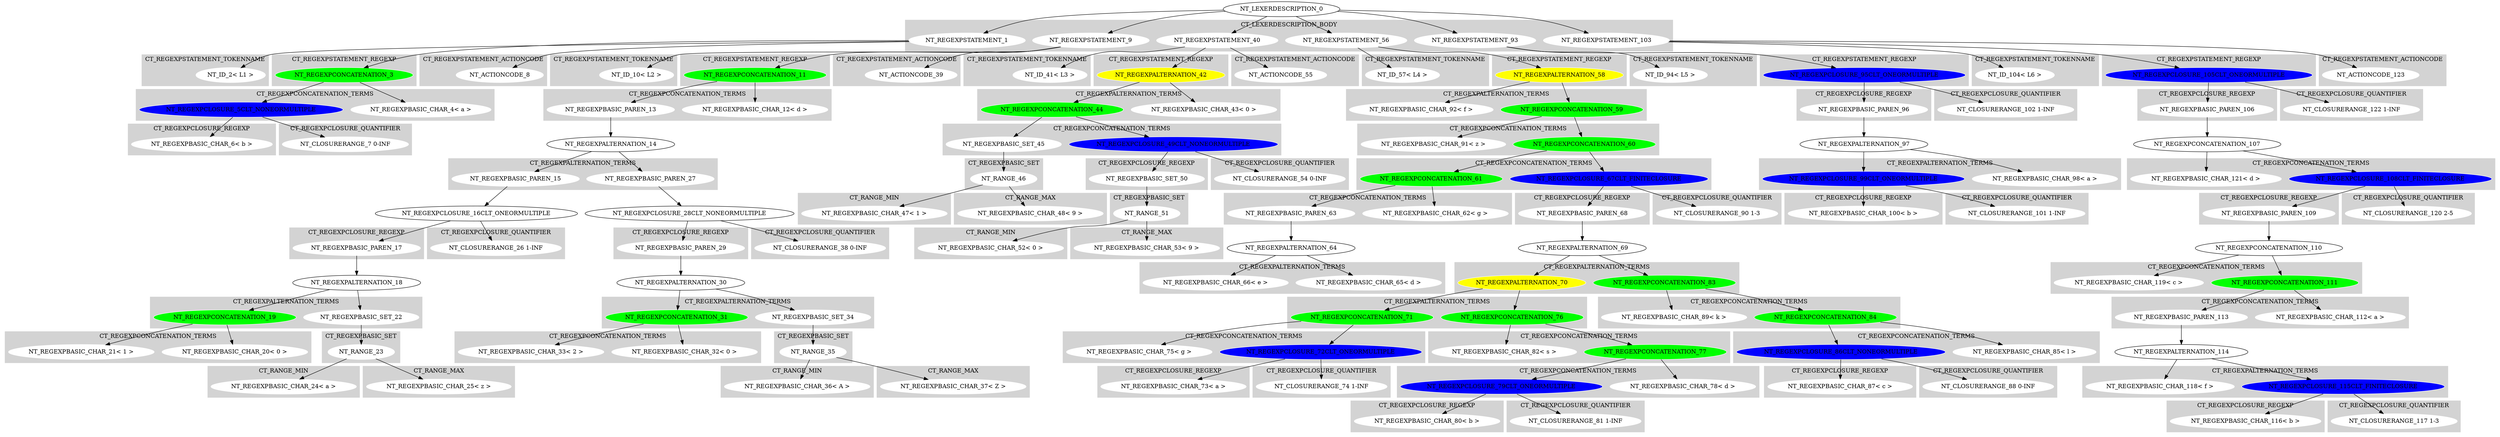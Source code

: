 digraph {

subgraph cluster0 {
 node [style=filled,color=white];
 style=filled;
 color=lightgrey;
 label = "CT_LEXERDESCRIPTION_BODY";

"NT_REGEXPSTATEMENT_1"
"NT_REGEXPSTATEMENT_9"
"NT_REGEXPSTATEMENT_40"
"NT_REGEXPSTATEMENT_56"
"NT_REGEXPSTATEMENT_93"
"NT_REGEXPSTATEMENT_103"
}
"NT_LEXERDESCRIPTION_0"->"NT_REGEXPSTATEMENT_1"
subgraph cluster1 {
 node [style=filled,color=white];
 style=filled;
 color=lightgrey;
 label = "CT_REGEXPSTATEMENT_TOKENNAME";

"NT_ID_2< L1 >"
}
subgraph cluster2 {
 node [style=filled,color=white];
 style=filled;
 color=lightgrey;
 label = "CT_REGEXPSTATEMENT_REGEXP";

"NT_REGEXPCONCATENATION_3"
 [fillcolor = green]
}
subgraph cluster3 {
 node [style=filled,color=white];
 style=filled;
 color=lightgrey;
 label = "CT_REGEXPSTATEMENT_ACTIONCODE";

"NT_ACTIONCODE_8"
}
subgraph cluster4 {
 node [style=filled,color=white];
 style=filled;
 color=lightgrey;
 label = "CT_REGEXPSTATEMENT_TOKENNAME";

}
"NT_REGEXPSTATEMENT_1"->"NT_ID_2< L1 >"
"NT_REGEXPSTATEMENT_1"->"NT_REGEXPCONCATENATION_3"
subgraph cluster5 {
 node [style=filled,color=white];
 style=filled;
 color=lightgrey;
 label = "CT_REGEXPCONCATENATION_TERMS";

"NT_REGEXPBASIC_CHAR_4< a >"
"NT_REGEXPCLOSURE_5CLT_NONEORMULTIPLE"
 [fillcolor = blue]
}
"NT_REGEXPCONCATENATION_3"->"NT_REGEXPBASIC_CHAR_4< a >"
"NT_REGEXPCONCATENATION_3"->"NT_REGEXPCLOSURE_5CLT_NONEORMULTIPLE"
subgraph cluster6 {
 node [style=filled,color=white];
 style=filled;
 color=lightgrey;
 label = "CT_REGEXPCLOSURE_REGEXP";

"NT_REGEXPBASIC_CHAR_6< b >"
}
subgraph cluster7 {
 node [style=filled,color=white];
 style=filled;
 color=lightgrey;
 label = "CT_REGEXPCLOSURE_QUANTIFIER";

"NT_CLOSURERANGE_7 0-INF"
}
"NT_REGEXPCLOSURE_5CLT_NONEORMULTIPLE"->"NT_REGEXPBASIC_CHAR_6< b >"
"NT_REGEXPCLOSURE_5CLT_NONEORMULTIPLE"->"NT_CLOSURERANGE_7 0-INF"
"NT_REGEXPSTATEMENT_1"->"NT_ACTIONCODE_8"
"NT_LEXERDESCRIPTION_0"->"NT_REGEXPSTATEMENT_9"
subgraph cluster8 {
 node [style=filled,color=white];
 style=filled;
 color=lightgrey;
 label = "CT_REGEXPSTATEMENT_TOKENNAME";

"NT_ID_10< L2 >"
}
subgraph cluster9 {
 node [style=filled,color=white];
 style=filled;
 color=lightgrey;
 label = "CT_REGEXPSTATEMENT_REGEXP";

"NT_REGEXPCONCATENATION_11"
 [fillcolor = green]
}
subgraph cluster10 {
 node [style=filled,color=white];
 style=filled;
 color=lightgrey;
 label = "CT_REGEXPSTATEMENT_ACTIONCODE";

"NT_ACTIONCODE_39"
}
subgraph cluster11 {
 node [style=filled,color=white];
 style=filled;
 color=lightgrey;
 label = "CT_REGEXPSTATEMENT_TOKENNAME";

}
"NT_REGEXPSTATEMENT_9"->"NT_ID_10< L2 >"
"NT_REGEXPSTATEMENT_9"->"NT_REGEXPCONCATENATION_11"
subgraph cluster12 {
 node [style=filled,color=white];
 style=filled;
 color=lightgrey;
 label = "CT_REGEXPCONCATENATION_TERMS";

"NT_REGEXPBASIC_CHAR_12< d >"
"NT_REGEXPBASIC_PAREN_13"
}
"NT_REGEXPCONCATENATION_11"->"NT_REGEXPBASIC_CHAR_12< d >"
"NT_REGEXPCONCATENATION_11"->"NT_REGEXPBASIC_PAREN_13"
subgraph cluster13 {
 node [style=filled,color=white];
 style=filled;
 color=lightgrey;
 label = "CT_RGEXPBASIC_PAREN";

}
"NT_REGEXPBASIC_PAREN_13"->"NT_REGEXPALTERNATION_14"
subgraph cluster14 {
 node [style=filled,color=white];
 style=filled;
 color=lightgrey;
 label = "CT_REGEXPALTERNATION_TERMS";

"NT_REGEXPBASIC_PAREN_15"
"NT_REGEXPBASIC_PAREN_27"
}
"NT_REGEXPALTERNATION_14"->"NT_REGEXPBASIC_PAREN_15"
subgraph cluster15 {
 node [style=filled,color=white];
 style=filled;
 color=lightgrey;
 label = "CT_RGEXPBASIC_PAREN";

}
"NT_REGEXPBASIC_PAREN_15"->"NT_REGEXPCLOSURE_16CLT_ONEORMULTIPLE"
subgraph cluster16 {
 node [style=filled,color=white];
 style=filled;
 color=lightgrey;
 label = "CT_REGEXPCLOSURE_REGEXP";

"NT_REGEXPBASIC_PAREN_17"
}
subgraph cluster17 {
 node [style=filled,color=white];
 style=filled;
 color=lightgrey;
 label = "CT_REGEXPCLOSURE_QUANTIFIER";

"NT_CLOSURERANGE_26 1-INF"
}
"NT_REGEXPCLOSURE_16CLT_ONEORMULTIPLE"->"NT_REGEXPBASIC_PAREN_17"
subgraph cluster18 {
 node [style=filled,color=white];
 style=filled;
 color=lightgrey;
 label = "CT_RGEXPBASIC_PAREN";

}
"NT_REGEXPBASIC_PAREN_17"->"NT_REGEXPALTERNATION_18"
subgraph cluster19 {
 node [style=filled,color=white];
 style=filled;
 color=lightgrey;
 label = "CT_REGEXPALTERNATION_TERMS";

"NT_REGEXPCONCATENATION_19"
 [fillcolor = green]"NT_REGEXPBASIC_SET_22"
}
"NT_REGEXPALTERNATION_18"->"NT_REGEXPCONCATENATION_19"
subgraph cluster20 {
 node [style=filled,color=white];
 style=filled;
 color=lightgrey;
 label = "CT_REGEXPCONCATENATION_TERMS";

"NT_REGEXPBASIC_CHAR_20< 0 >"
"NT_REGEXPBASIC_CHAR_21< 1 >"
}
"NT_REGEXPCONCATENATION_19"->"NT_REGEXPBASIC_CHAR_20< 0 >"
"NT_REGEXPCONCATENATION_19"->"NT_REGEXPBASIC_CHAR_21< 1 >"
"NT_REGEXPALTERNATION_18"->"NT_REGEXPBASIC_SET_22"
subgraph cluster21 {
 node [style=filled,color=white];
 style=filled;
 color=lightgrey;
 label = "CT_REGEXPBASIC_SET";

"NT_RANGE_23"
}
"NT_REGEXPBASIC_SET_22"->"NT_RANGE_23"
subgraph cluster22 {
 node [style=filled,color=white];
 style=filled;
 color=lightgrey;
 label = "CT_RANGE_MIN";

"NT_REGEXPBASIC_CHAR_24< a >"
}
subgraph cluster23 {
 node [style=filled,color=white];
 style=filled;
 color=lightgrey;
 label = "CT_RANGE_MAX";

"NT_REGEXPBASIC_CHAR_25< z >"
}
"NT_RANGE_23"->"NT_REGEXPBASIC_CHAR_24< a >"
"NT_RANGE_23"->"NT_REGEXPBASIC_CHAR_25< z >"
"NT_REGEXPCLOSURE_16CLT_ONEORMULTIPLE"->"NT_CLOSURERANGE_26 1-INF"
"NT_REGEXPALTERNATION_14"->"NT_REGEXPBASIC_PAREN_27"
subgraph cluster24 {
 node [style=filled,color=white];
 style=filled;
 color=lightgrey;
 label = "CT_RGEXPBASIC_PAREN";

}
"NT_REGEXPBASIC_PAREN_27"->"NT_REGEXPCLOSURE_28CLT_NONEORMULTIPLE"
subgraph cluster25 {
 node [style=filled,color=white];
 style=filled;
 color=lightgrey;
 label = "CT_REGEXPCLOSURE_REGEXP";

"NT_REGEXPBASIC_PAREN_29"
}
subgraph cluster26 {
 node [style=filled,color=white];
 style=filled;
 color=lightgrey;
 label = "CT_REGEXPCLOSURE_QUANTIFIER";

"NT_CLOSURERANGE_38 0-INF"
}
"NT_REGEXPCLOSURE_28CLT_NONEORMULTIPLE"->"NT_REGEXPBASIC_PAREN_29"
subgraph cluster27 {
 node [style=filled,color=white];
 style=filled;
 color=lightgrey;
 label = "CT_RGEXPBASIC_PAREN";

}
"NT_REGEXPBASIC_PAREN_29"->"NT_REGEXPALTERNATION_30"
subgraph cluster28 {
 node [style=filled,color=white];
 style=filled;
 color=lightgrey;
 label = "CT_REGEXPALTERNATION_TERMS";

"NT_REGEXPCONCATENATION_31"
 [fillcolor = green]"NT_REGEXPBASIC_SET_34"
}
"NT_REGEXPALTERNATION_30"->"NT_REGEXPCONCATENATION_31"
subgraph cluster29 {
 node [style=filled,color=white];
 style=filled;
 color=lightgrey;
 label = "CT_REGEXPCONCATENATION_TERMS";

"NT_REGEXPBASIC_CHAR_32< 0 >"
"NT_REGEXPBASIC_CHAR_33< 2 >"
}
"NT_REGEXPCONCATENATION_31"->"NT_REGEXPBASIC_CHAR_32< 0 >"
"NT_REGEXPCONCATENATION_31"->"NT_REGEXPBASIC_CHAR_33< 2 >"
"NT_REGEXPALTERNATION_30"->"NT_REGEXPBASIC_SET_34"
subgraph cluster30 {
 node [style=filled,color=white];
 style=filled;
 color=lightgrey;
 label = "CT_REGEXPBASIC_SET";

"NT_RANGE_35"
}
"NT_REGEXPBASIC_SET_34"->"NT_RANGE_35"
subgraph cluster31 {
 node [style=filled,color=white];
 style=filled;
 color=lightgrey;
 label = "CT_RANGE_MIN";

"NT_REGEXPBASIC_CHAR_36< A >"
}
subgraph cluster32 {
 node [style=filled,color=white];
 style=filled;
 color=lightgrey;
 label = "CT_RANGE_MAX";

"NT_REGEXPBASIC_CHAR_37< Z >"
}
"NT_RANGE_35"->"NT_REGEXPBASIC_CHAR_36< A >"
"NT_RANGE_35"->"NT_REGEXPBASIC_CHAR_37< Z >"
"NT_REGEXPCLOSURE_28CLT_NONEORMULTIPLE"->"NT_CLOSURERANGE_38 0-INF"
"NT_REGEXPSTATEMENT_9"->"NT_ACTIONCODE_39"
"NT_LEXERDESCRIPTION_0"->"NT_REGEXPSTATEMENT_40"
subgraph cluster33 {
 node [style=filled,color=white];
 style=filled;
 color=lightgrey;
 label = "CT_REGEXPSTATEMENT_TOKENNAME";

"NT_ID_41< L3 >"
}
subgraph cluster34 {
 node [style=filled,color=white];
 style=filled;
 color=lightgrey;
 label = "CT_REGEXPSTATEMENT_REGEXP";

"NT_REGEXPALTERNATION_42"
 [fillcolor = yellow]
}
subgraph cluster35 {
 node [style=filled,color=white];
 style=filled;
 color=lightgrey;
 label = "CT_REGEXPSTATEMENT_ACTIONCODE";

"NT_ACTIONCODE_55"
}
subgraph cluster36 {
 node [style=filled,color=white];
 style=filled;
 color=lightgrey;
 label = "CT_REGEXPSTATEMENT_TOKENNAME";

}
"NT_REGEXPSTATEMENT_40"->"NT_ID_41< L3 >"
"NT_REGEXPSTATEMENT_40"->"NT_REGEXPALTERNATION_42"
subgraph cluster37 {
 node [style=filled,color=white];
 style=filled;
 color=lightgrey;
 label = "CT_REGEXPALTERNATION_TERMS";

"NT_REGEXPBASIC_CHAR_43< 0 >"
"NT_REGEXPCONCATENATION_44"
 [fillcolor = green]}
"NT_REGEXPALTERNATION_42"->"NT_REGEXPBASIC_CHAR_43< 0 >"
"NT_REGEXPALTERNATION_42"->"NT_REGEXPCONCATENATION_44"
subgraph cluster38 {
 node [style=filled,color=white];
 style=filled;
 color=lightgrey;
 label = "CT_REGEXPCONCATENATION_TERMS";

"NT_REGEXPBASIC_SET_45"
"NT_REGEXPCLOSURE_49CLT_NONEORMULTIPLE"
 [fillcolor = blue]
}
"NT_REGEXPCONCATENATION_44"->"NT_REGEXPBASIC_SET_45"
subgraph cluster39 {
 node [style=filled,color=white];
 style=filled;
 color=lightgrey;
 label = "CT_REGEXPBASIC_SET";

"NT_RANGE_46"
}
"NT_REGEXPBASIC_SET_45"->"NT_RANGE_46"
subgraph cluster40 {
 node [style=filled,color=white];
 style=filled;
 color=lightgrey;
 label = "CT_RANGE_MIN";

"NT_REGEXPBASIC_CHAR_47< 1 >"
}
subgraph cluster41 {
 node [style=filled,color=white];
 style=filled;
 color=lightgrey;
 label = "CT_RANGE_MAX";

"NT_REGEXPBASIC_CHAR_48< 9 >"
}
"NT_RANGE_46"->"NT_REGEXPBASIC_CHAR_47< 1 >"
"NT_RANGE_46"->"NT_REGEXPBASIC_CHAR_48< 9 >"
"NT_REGEXPCONCATENATION_44"->"NT_REGEXPCLOSURE_49CLT_NONEORMULTIPLE"
subgraph cluster42 {
 node [style=filled,color=white];
 style=filled;
 color=lightgrey;
 label = "CT_REGEXPCLOSURE_REGEXP";

"NT_REGEXPBASIC_SET_50"
}
subgraph cluster43 {
 node [style=filled,color=white];
 style=filled;
 color=lightgrey;
 label = "CT_REGEXPCLOSURE_QUANTIFIER";

"NT_CLOSURERANGE_54 0-INF"
}
"NT_REGEXPCLOSURE_49CLT_NONEORMULTIPLE"->"NT_REGEXPBASIC_SET_50"
subgraph cluster44 {
 node [style=filled,color=white];
 style=filled;
 color=lightgrey;
 label = "CT_REGEXPBASIC_SET";

"NT_RANGE_51"
}
"NT_REGEXPBASIC_SET_50"->"NT_RANGE_51"
subgraph cluster45 {
 node [style=filled,color=white];
 style=filled;
 color=lightgrey;
 label = "CT_RANGE_MIN";

"NT_REGEXPBASIC_CHAR_52< 0 >"
}
subgraph cluster46 {
 node [style=filled,color=white];
 style=filled;
 color=lightgrey;
 label = "CT_RANGE_MAX";

"NT_REGEXPBASIC_CHAR_53< 9 >"
}
"NT_RANGE_51"->"NT_REGEXPBASIC_CHAR_52< 0 >"
"NT_RANGE_51"->"NT_REGEXPBASIC_CHAR_53< 9 >"
"NT_REGEXPCLOSURE_49CLT_NONEORMULTIPLE"->"NT_CLOSURERANGE_54 0-INF"
"NT_REGEXPSTATEMENT_40"->"NT_ACTIONCODE_55"
"NT_LEXERDESCRIPTION_0"->"NT_REGEXPSTATEMENT_56"
subgraph cluster47 {
 node [style=filled,color=white];
 style=filled;
 color=lightgrey;
 label = "CT_REGEXPSTATEMENT_TOKENNAME";

"NT_ID_57< L4 >"
}
subgraph cluster48 {
 node [style=filled,color=white];
 style=filled;
 color=lightgrey;
 label = "CT_REGEXPSTATEMENT_REGEXP";

"NT_REGEXPALTERNATION_58"
 [fillcolor = yellow]
}
subgraph cluster49 {
 node [style=filled,color=white];
 style=filled;
 color=lightgrey;
 label = "CT_REGEXPSTATEMENT_TOKENNAME";

}
"NT_REGEXPSTATEMENT_56"->"NT_ID_57< L4 >"
"NT_REGEXPSTATEMENT_56"->"NT_REGEXPALTERNATION_58"
subgraph cluster50 {
 node [style=filled,color=white];
 style=filled;
 color=lightgrey;
 label = "CT_REGEXPALTERNATION_TERMS";

"NT_REGEXPCONCATENATION_59"
 [fillcolor = green]"NT_REGEXPBASIC_CHAR_92< f >"
}
"NT_REGEXPALTERNATION_58"->"NT_REGEXPCONCATENATION_59"
subgraph cluster51 {
 node [style=filled,color=white];
 style=filled;
 color=lightgrey;
 label = "CT_REGEXPCONCATENATION_TERMS";

"NT_REGEXPCONCATENATION_60"
 [fillcolor = green]
"NT_REGEXPBASIC_CHAR_91< z >"
}
"NT_REGEXPCONCATENATION_59"->"NT_REGEXPCONCATENATION_60"
subgraph cluster52 {
 node [style=filled,color=white];
 style=filled;
 color=lightgrey;
 label = "CT_REGEXPCONCATENATION_TERMS";

"NT_REGEXPCONCATENATION_61"
 [fillcolor = green]
"NT_REGEXPCLOSURE_67CLT_FINITECLOSURE"
 [fillcolor = blue]
}
"NT_REGEXPCONCATENATION_60"->"NT_REGEXPCONCATENATION_61"
subgraph cluster53 {
 node [style=filled,color=white];
 style=filled;
 color=lightgrey;
 label = "CT_REGEXPCONCATENATION_TERMS";

"NT_REGEXPBASIC_CHAR_62< g >"
"NT_REGEXPBASIC_PAREN_63"
}
"NT_REGEXPCONCATENATION_61"->"NT_REGEXPBASIC_CHAR_62< g >"
"NT_REGEXPCONCATENATION_61"->"NT_REGEXPBASIC_PAREN_63"
subgraph cluster54 {
 node [style=filled,color=white];
 style=filled;
 color=lightgrey;
 label = "CT_RGEXPBASIC_PAREN";

}
"NT_REGEXPBASIC_PAREN_63"->"NT_REGEXPALTERNATION_64"
subgraph cluster55 {
 node [style=filled,color=white];
 style=filled;
 color=lightgrey;
 label = "CT_REGEXPALTERNATION_TERMS";

"NT_REGEXPBASIC_CHAR_65< d >"
"NT_REGEXPBASIC_CHAR_66< e >"
}
"NT_REGEXPALTERNATION_64"->"NT_REGEXPBASIC_CHAR_65< d >"
"NT_REGEXPALTERNATION_64"->"NT_REGEXPBASIC_CHAR_66< e >"
"NT_REGEXPCONCATENATION_60"->"NT_REGEXPCLOSURE_67CLT_FINITECLOSURE"
subgraph cluster56 {
 node [style=filled,color=white];
 style=filled;
 color=lightgrey;
 label = "CT_REGEXPCLOSURE_REGEXP";

"NT_REGEXPBASIC_PAREN_68"
}
subgraph cluster57 {
 node [style=filled,color=white];
 style=filled;
 color=lightgrey;
 label = "CT_REGEXPCLOSURE_QUANTIFIER";

"NT_CLOSURERANGE_90 1-3"
}
"NT_REGEXPCLOSURE_67CLT_FINITECLOSURE"->"NT_REGEXPBASIC_PAREN_68"
subgraph cluster58 {
 node [style=filled,color=white];
 style=filled;
 color=lightgrey;
 label = "CT_RGEXPBASIC_PAREN";

}
"NT_REGEXPBASIC_PAREN_68"->"NT_REGEXPALTERNATION_69"
subgraph cluster59 {
 node [style=filled,color=white];
 style=filled;
 color=lightgrey;
 label = "CT_REGEXPALTERNATION_TERMS";

"NT_REGEXPALTERNATION_70"
 [fillcolor = yellow]"NT_REGEXPCONCATENATION_83"
 [fillcolor = green]}
"NT_REGEXPALTERNATION_69"->"NT_REGEXPALTERNATION_70"
subgraph cluster60 {
 node [style=filled,color=white];
 style=filled;
 color=lightgrey;
 label = "CT_REGEXPALTERNATION_TERMS";

"NT_REGEXPCONCATENATION_71"
 [fillcolor = green]"NT_REGEXPCONCATENATION_76"
 [fillcolor = green]}
"NT_REGEXPALTERNATION_70"->"NT_REGEXPCONCATENATION_71"
subgraph cluster61 {
 node [style=filled,color=white];
 style=filled;
 color=lightgrey;
 label = "CT_REGEXPCONCATENATION_TERMS";

"NT_REGEXPCLOSURE_72CLT_ONEORMULTIPLE"
 [fillcolor = blue]
"NT_REGEXPBASIC_CHAR_75< g >"
}
"NT_REGEXPCONCATENATION_71"->"NT_REGEXPCLOSURE_72CLT_ONEORMULTIPLE"
subgraph cluster62 {
 node [style=filled,color=white];
 style=filled;
 color=lightgrey;
 label = "CT_REGEXPCLOSURE_REGEXP";

"NT_REGEXPBASIC_CHAR_73< a >"
}
subgraph cluster63 {
 node [style=filled,color=white];
 style=filled;
 color=lightgrey;
 label = "CT_REGEXPCLOSURE_QUANTIFIER";

"NT_CLOSURERANGE_74 1-INF"
}
"NT_REGEXPCLOSURE_72CLT_ONEORMULTIPLE"->"NT_REGEXPBASIC_CHAR_73< a >"
"NT_REGEXPCLOSURE_72CLT_ONEORMULTIPLE"->"NT_CLOSURERANGE_74 1-INF"
"NT_REGEXPCONCATENATION_71"->"NT_REGEXPBASIC_CHAR_75< g >"
"NT_REGEXPALTERNATION_70"->"NT_REGEXPCONCATENATION_76"
subgraph cluster64 {
 node [style=filled,color=white];
 style=filled;
 color=lightgrey;
 label = "CT_REGEXPCONCATENATION_TERMS";

"NT_REGEXPCONCATENATION_77"
 [fillcolor = green]
"NT_REGEXPBASIC_CHAR_82< s >"
}
"NT_REGEXPCONCATENATION_76"->"NT_REGEXPCONCATENATION_77"
subgraph cluster65 {
 node [style=filled,color=white];
 style=filled;
 color=lightgrey;
 label = "CT_REGEXPCONCATENATION_TERMS";

"NT_REGEXPBASIC_CHAR_78< d >"
"NT_REGEXPCLOSURE_79CLT_ONEORMULTIPLE"
 [fillcolor = blue]
}
"NT_REGEXPCONCATENATION_77"->"NT_REGEXPBASIC_CHAR_78< d >"
"NT_REGEXPCONCATENATION_77"->"NT_REGEXPCLOSURE_79CLT_ONEORMULTIPLE"
subgraph cluster66 {
 node [style=filled,color=white];
 style=filled;
 color=lightgrey;
 label = "CT_REGEXPCLOSURE_REGEXP";

"NT_REGEXPBASIC_CHAR_80< b >"
}
subgraph cluster67 {
 node [style=filled,color=white];
 style=filled;
 color=lightgrey;
 label = "CT_REGEXPCLOSURE_QUANTIFIER";

"NT_CLOSURERANGE_81 1-INF"
}
"NT_REGEXPCLOSURE_79CLT_ONEORMULTIPLE"->"NT_REGEXPBASIC_CHAR_80< b >"
"NT_REGEXPCLOSURE_79CLT_ONEORMULTIPLE"->"NT_CLOSURERANGE_81 1-INF"
"NT_REGEXPCONCATENATION_76"->"NT_REGEXPBASIC_CHAR_82< s >"
"NT_REGEXPALTERNATION_69"->"NT_REGEXPCONCATENATION_83"
subgraph cluster68 {
 node [style=filled,color=white];
 style=filled;
 color=lightgrey;
 label = "CT_REGEXPCONCATENATION_TERMS";

"NT_REGEXPCONCATENATION_84"
 [fillcolor = green]
"NT_REGEXPBASIC_CHAR_89< k >"
}
"NT_REGEXPCONCATENATION_83"->"NT_REGEXPCONCATENATION_84"
subgraph cluster69 {
 node [style=filled,color=white];
 style=filled;
 color=lightgrey;
 label = "CT_REGEXPCONCATENATION_TERMS";

"NT_REGEXPBASIC_CHAR_85< l >"
"NT_REGEXPCLOSURE_86CLT_NONEORMULTIPLE"
 [fillcolor = blue]
}
"NT_REGEXPCONCATENATION_84"->"NT_REGEXPBASIC_CHAR_85< l >"
"NT_REGEXPCONCATENATION_84"->"NT_REGEXPCLOSURE_86CLT_NONEORMULTIPLE"
subgraph cluster70 {
 node [style=filled,color=white];
 style=filled;
 color=lightgrey;
 label = "CT_REGEXPCLOSURE_REGEXP";

"NT_REGEXPBASIC_CHAR_87< c >"
}
subgraph cluster71 {
 node [style=filled,color=white];
 style=filled;
 color=lightgrey;
 label = "CT_REGEXPCLOSURE_QUANTIFIER";

"NT_CLOSURERANGE_88 0-INF"
}
"NT_REGEXPCLOSURE_86CLT_NONEORMULTIPLE"->"NT_REGEXPBASIC_CHAR_87< c >"
"NT_REGEXPCLOSURE_86CLT_NONEORMULTIPLE"->"NT_CLOSURERANGE_88 0-INF"
"NT_REGEXPCONCATENATION_83"->"NT_REGEXPBASIC_CHAR_89< k >"
"NT_REGEXPCLOSURE_67CLT_FINITECLOSURE"->"NT_CLOSURERANGE_90 1-3"
"NT_REGEXPCONCATENATION_59"->"NT_REGEXPBASIC_CHAR_91< z >"
"NT_REGEXPALTERNATION_58"->"NT_REGEXPBASIC_CHAR_92< f >"
"NT_LEXERDESCRIPTION_0"->"NT_REGEXPSTATEMENT_93"
subgraph cluster72 {
 node [style=filled,color=white];
 style=filled;
 color=lightgrey;
 label = "CT_REGEXPSTATEMENT_TOKENNAME";

"NT_ID_94< L5 >"
}
subgraph cluster73 {
 node [style=filled,color=white];
 style=filled;
 color=lightgrey;
 label = "CT_REGEXPSTATEMENT_REGEXP";

"NT_REGEXPCLOSURE_95CLT_ONEORMULTIPLE"
 [fillcolor = blue]
}
subgraph cluster74 {
 node [style=filled,color=white];
 style=filled;
 color=lightgrey;
 label = "CT_REGEXPSTATEMENT_TOKENNAME";

}
"NT_REGEXPSTATEMENT_93"->"NT_ID_94< L5 >"
"NT_REGEXPSTATEMENT_93"->"NT_REGEXPCLOSURE_95CLT_ONEORMULTIPLE"
subgraph cluster75 {
 node [style=filled,color=white];
 style=filled;
 color=lightgrey;
 label = "CT_REGEXPCLOSURE_REGEXP";

"NT_REGEXPBASIC_PAREN_96"
}
subgraph cluster76 {
 node [style=filled,color=white];
 style=filled;
 color=lightgrey;
 label = "CT_REGEXPCLOSURE_QUANTIFIER";

"NT_CLOSURERANGE_102 1-INF"
}
"NT_REGEXPCLOSURE_95CLT_ONEORMULTIPLE"->"NT_REGEXPBASIC_PAREN_96"
subgraph cluster77 {
 node [style=filled,color=white];
 style=filled;
 color=lightgrey;
 label = "CT_RGEXPBASIC_PAREN";

}
"NT_REGEXPBASIC_PAREN_96"->"NT_REGEXPALTERNATION_97"
subgraph cluster78 {
 node [style=filled,color=white];
 style=filled;
 color=lightgrey;
 label = "CT_REGEXPALTERNATION_TERMS";

"NT_REGEXPBASIC_CHAR_98< a >"
"NT_REGEXPCLOSURE_99CLT_ONEORMULTIPLE"
 [fillcolor = blue]}
"NT_REGEXPALTERNATION_97"->"NT_REGEXPBASIC_CHAR_98< a >"
"NT_REGEXPALTERNATION_97"->"NT_REGEXPCLOSURE_99CLT_ONEORMULTIPLE"
subgraph cluster79 {
 node [style=filled,color=white];
 style=filled;
 color=lightgrey;
 label = "CT_REGEXPCLOSURE_REGEXP";

"NT_REGEXPBASIC_CHAR_100< b >"
}
subgraph cluster80 {
 node [style=filled,color=white];
 style=filled;
 color=lightgrey;
 label = "CT_REGEXPCLOSURE_QUANTIFIER";

"NT_CLOSURERANGE_101 1-INF"
}
"NT_REGEXPCLOSURE_99CLT_ONEORMULTIPLE"->"NT_REGEXPBASIC_CHAR_100< b >"
"NT_REGEXPCLOSURE_99CLT_ONEORMULTIPLE"->"NT_CLOSURERANGE_101 1-INF"
"NT_REGEXPCLOSURE_95CLT_ONEORMULTIPLE"->"NT_CLOSURERANGE_102 1-INF"
"NT_LEXERDESCRIPTION_0"->"NT_REGEXPSTATEMENT_103"
subgraph cluster81 {
 node [style=filled,color=white];
 style=filled;
 color=lightgrey;
 label = "CT_REGEXPSTATEMENT_TOKENNAME";

"NT_ID_104< L6 >"
}
subgraph cluster82 {
 node [style=filled,color=white];
 style=filled;
 color=lightgrey;
 label = "CT_REGEXPSTATEMENT_REGEXP";

"NT_REGEXPCLOSURE_105CLT_ONEORMULTIPLE"
 [fillcolor = blue]
}
subgraph cluster83 {
 node [style=filled,color=white];
 style=filled;
 color=lightgrey;
 label = "CT_REGEXPSTATEMENT_ACTIONCODE";

"NT_ACTIONCODE_123"
}
subgraph cluster84 {
 node [style=filled,color=white];
 style=filled;
 color=lightgrey;
 label = "CT_REGEXPSTATEMENT_TOKENNAME";

}
"NT_REGEXPSTATEMENT_103"->"NT_ID_104< L6 >"
"NT_REGEXPSTATEMENT_103"->"NT_REGEXPCLOSURE_105CLT_ONEORMULTIPLE"
subgraph cluster85 {
 node [style=filled,color=white];
 style=filled;
 color=lightgrey;
 label = "CT_REGEXPCLOSURE_REGEXP";

"NT_REGEXPBASIC_PAREN_106"
}
subgraph cluster86 {
 node [style=filled,color=white];
 style=filled;
 color=lightgrey;
 label = "CT_REGEXPCLOSURE_QUANTIFIER";

"NT_CLOSURERANGE_122 1-INF"
}
"NT_REGEXPCLOSURE_105CLT_ONEORMULTIPLE"->"NT_REGEXPBASIC_PAREN_106"
subgraph cluster87 {
 node [style=filled,color=white];
 style=filled;
 color=lightgrey;
 label = "CT_RGEXPBASIC_PAREN";

}
"NT_REGEXPBASIC_PAREN_106"->"NT_REGEXPCONCATENATION_107"
subgraph cluster88 {
 node [style=filled,color=white];
 style=filled;
 color=lightgrey;
 label = "CT_REGEXPCONCATENATION_TERMS";

"NT_REGEXPCLOSURE_108CLT_FINITECLOSURE"
 [fillcolor = blue]
"NT_REGEXPBASIC_CHAR_121< d >"
}
"NT_REGEXPCONCATENATION_107"->"NT_REGEXPCLOSURE_108CLT_FINITECLOSURE"
subgraph cluster89 {
 node [style=filled,color=white];
 style=filled;
 color=lightgrey;
 label = "CT_REGEXPCLOSURE_REGEXP";

"NT_REGEXPBASIC_PAREN_109"
}
subgraph cluster90 {
 node [style=filled,color=white];
 style=filled;
 color=lightgrey;
 label = "CT_REGEXPCLOSURE_QUANTIFIER";

"NT_CLOSURERANGE_120 2-5"
}
"NT_REGEXPCLOSURE_108CLT_FINITECLOSURE"->"NT_REGEXPBASIC_PAREN_109"
subgraph cluster91 {
 node [style=filled,color=white];
 style=filled;
 color=lightgrey;
 label = "CT_RGEXPBASIC_PAREN";

}
"NT_REGEXPBASIC_PAREN_109"->"NT_REGEXPCONCATENATION_110"
subgraph cluster92 {
 node [style=filled,color=white];
 style=filled;
 color=lightgrey;
 label = "CT_REGEXPCONCATENATION_TERMS";

"NT_REGEXPCONCATENATION_111"
 [fillcolor = green]
"NT_REGEXPBASIC_CHAR_119< c >"
}
"NT_REGEXPCONCATENATION_110"->"NT_REGEXPCONCATENATION_111"
subgraph cluster93 {
 node [style=filled,color=white];
 style=filled;
 color=lightgrey;
 label = "CT_REGEXPCONCATENATION_TERMS";

"NT_REGEXPBASIC_CHAR_112< a >"
"NT_REGEXPBASIC_PAREN_113"
}
"NT_REGEXPCONCATENATION_111"->"NT_REGEXPBASIC_CHAR_112< a >"
"NT_REGEXPCONCATENATION_111"->"NT_REGEXPBASIC_PAREN_113"
subgraph cluster94 {
 node [style=filled,color=white];
 style=filled;
 color=lightgrey;
 label = "CT_RGEXPBASIC_PAREN";

}
"NT_REGEXPBASIC_PAREN_113"->"NT_REGEXPALTERNATION_114"
subgraph cluster95 {
 node [style=filled,color=white];
 style=filled;
 color=lightgrey;
 label = "CT_REGEXPALTERNATION_TERMS";

"NT_REGEXPCLOSURE_115CLT_FINITECLOSURE"
 [fillcolor = blue]"NT_REGEXPBASIC_CHAR_118< f >"
}
"NT_REGEXPALTERNATION_114"->"NT_REGEXPCLOSURE_115CLT_FINITECLOSURE"
subgraph cluster96 {
 node [style=filled,color=white];
 style=filled;
 color=lightgrey;
 label = "CT_REGEXPCLOSURE_REGEXP";

"NT_REGEXPBASIC_CHAR_116< b >"
}
subgraph cluster97 {
 node [style=filled,color=white];
 style=filled;
 color=lightgrey;
 label = "CT_REGEXPCLOSURE_QUANTIFIER";

"NT_CLOSURERANGE_117 1-3"
}
"NT_REGEXPCLOSURE_115CLT_FINITECLOSURE"->"NT_REGEXPBASIC_CHAR_116< b >"
"NT_REGEXPCLOSURE_115CLT_FINITECLOSURE"->"NT_CLOSURERANGE_117 1-3"
"NT_REGEXPALTERNATION_114"->"NT_REGEXPBASIC_CHAR_118< f >"
"NT_REGEXPCONCATENATION_110"->"NT_REGEXPBASIC_CHAR_119< c >"
"NT_REGEXPCLOSURE_108CLT_FINITECLOSURE"->"NT_CLOSURERANGE_120 2-5"
"NT_REGEXPCONCATENATION_107"->"NT_REGEXPBASIC_CHAR_121< d >"
"NT_REGEXPCLOSURE_105CLT_ONEORMULTIPLE"->"NT_CLOSURERANGE_122 1-INF"
"NT_REGEXPSTATEMENT_103"->"NT_ACTIONCODE_123"
}
